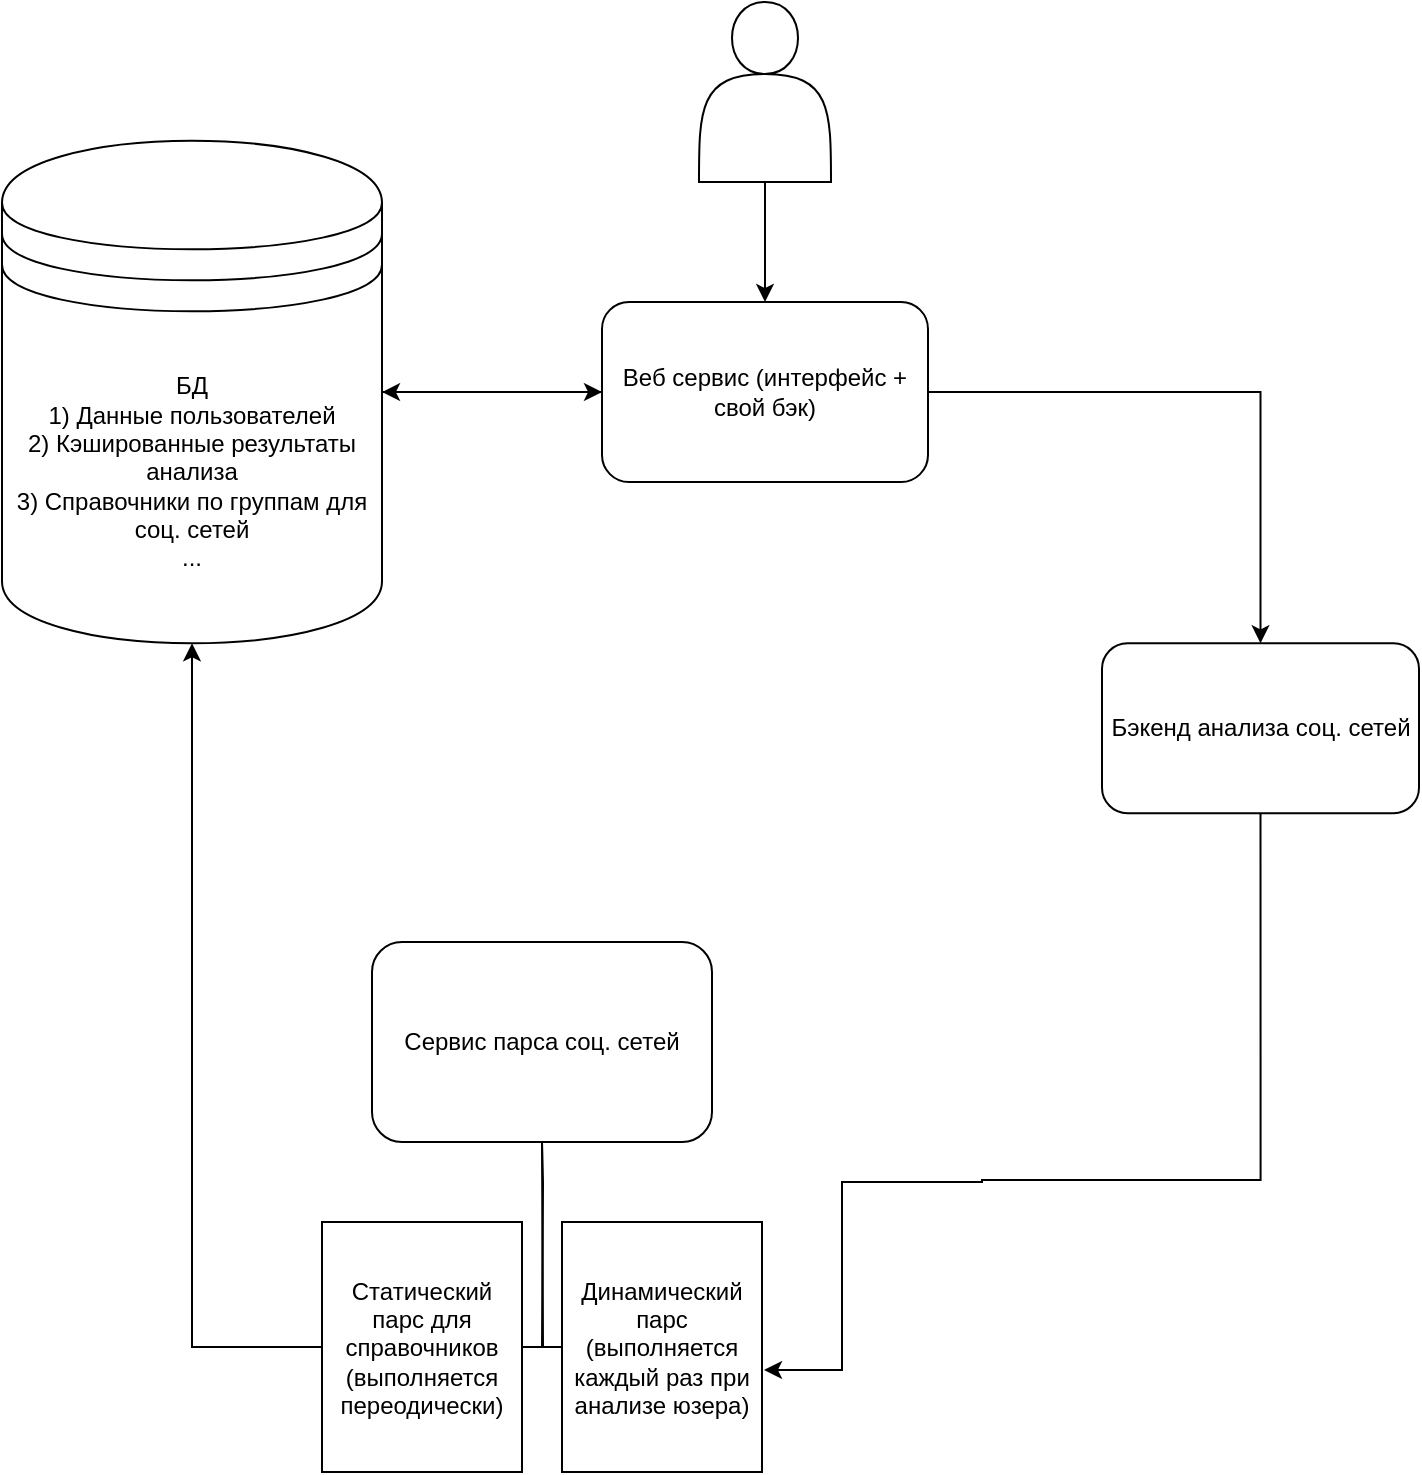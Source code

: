 <mxfile version="22.1.7" type="github">
  <diagram name="Page-1" id="Xc5zzge4J1x3DNNiZxY5">
    <mxGraphModel dx="1434" dy="746" grid="1" gridSize="10" guides="1" tooltips="1" connect="1" arrows="1" fold="1" page="1" pageScale="1" pageWidth="827" pageHeight="1169" math="0" shadow="0">
      <root>
        <mxCell id="0" />
        <mxCell id="1" parent="0" />
        <mxCell id="CMU2UXfOHHLqtj2l74aF-7" style="edgeStyle=orthogonalEdgeStyle;rounded=0;orthogonalLoop=1;jettySize=auto;html=1;verticalAlign=middle;" edge="1" parent="1" source="CMU2UXfOHHLqtj2l74aF-1" target="CMU2UXfOHHLqtj2l74aF-3">
          <mxGeometry relative="1" as="geometry" />
        </mxCell>
        <mxCell id="CMU2UXfOHHLqtj2l74aF-1" value="БД&lt;br&gt;1) Данные пользователей&lt;br&gt;2) Кэшированные результаты анализа&lt;br&gt;3) Справочники по группам для соц. сетей&lt;br&gt;..." style="shape=datastore;whiteSpace=wrap;html=1;" vertex="1" parent="1">
          <mxGeometry x="20" y="79.38" width="190" height="251.25" as="geometry" />
        </mxCell>
        <mxCell id="CMU2UXfOHHLqtj2l74aF-4" value="" style="edgeStyle=orthogonalEdgeStyle;rounded=0;orthogonalLoop=1;jettySize=auto;html=1;" edge="1" parent="1" source="CMU2UXfOHHLqtj2l74aF-2" target="CMU2UXfOHHLqtj2l74aF-3">
          <mxGeometry relative="1" as="geometry" />
        </mxCell>
        <mxCell id="CMU2UXfOHHLqtj2l74aF-2" value="" style="shape=actor;whiteSpace=wrap;html=1;" vertex="1" parent="1">
          <mxGeometry x="368.5" y="10" width="66" height="90" as="geometry" />
        </mxCell>
        <mxCell id="CMU2UXfOHHLqtj2l74aF-8" style="edgeStyle=orthogonalEdgeStyle;rounded=0;orthogonalLoop=1;jettySize=auto;html=1;" edge="1" parent="1" source="CMU2UXfOHHLqtj2l74aF-3" target="CMU2UXfOHHLqtj2l74aF-1">
          <mxGeometry relative="1" as="geometry" />
        </mxCell>
        <mxCell id="CMU2UXfOHHLqtj2l74aF-10" value="" style="edgeStyle=orthogonalEdgeStyle;rounded=0;orthogonalLoop=1;jettySize=auto;html=1;" edge="1" parent="1" source="CMU2UXfOHHLqtj2l74aF-3" target="CMU2UXfOHHLqtj2l74aF-9">
          <mxGeometry relative="1" as="geometry" />
        </mxCell>
        <mxCell id="CMU2UXfOHHLqtj2l74aF-3" value="Веб сервис (интерфейс + свой бэк)" style="rounded=1;whiteSpace=wrap;html=1;" vertex="1" parent="1">
          <mxGeometry x="320" y="160" width="163" height="90" as="geometry" />
        </mxCell>
        <mxCell id="CMU2UXfOHHLqtj2l74aF-9" value="Бэкенд анализа соц. сетей" style="rounded=1;whiteSpace=wrap;html=1;" vertex="1" parent="1">
          <mxGeometry x="570" y="330.63" width="158.5" height="85" as="geometry" />
        </mxCell>
        <mxCell id="CMU2UXfOHHLqtj2l74aF-11" value="Сервис парса соц. сетей" style="rounded=1;whiteSpace=wrap;html=1;" vertex="1" parent="1">
          <mxGeometry x="205" y="480" width="170" height="100" as="geometry" />
        </mxCell>
        <mxCell id="CMU2UXfOHHLqtj2l74aF-12" value="" style="edgeStyle=orthogonalEdgeStyle;sourcePerimeterSpacing=0;targetPerimeterSpacing=0;startArrow=none;endArrow=none;rounded=0;targetPortConstraint=eastwest;sourcePortConstraint=northsouth;curved=0;rounded=0;" edge="1" target="CMU2UXfOHHLqtj2l74aF-14" parent="1">
          <mxGeometry relative="1" as="geometry">
            <mxPoint x="290" y="580" as="sourcePoint" />
          </mxGeometry>
        </mxCell>
        <mxCell id="CMU2UXfOHHLqtj2l74aF-13" value="" style="edgeStyle=orthogonalEdgeStyle;sourcePerimeterSpacing=0;targetPerimeterSpacing=0;startArrow=none;endArrow=none;rounded=0;targetPortConstraint=eastwest;sourcePortConstraint=northsouth;curved=0;rounded=0;" edge="1" target="CMU2UXfOHHLqtj2l74aF-15" parent="1">
          <mxGeometry relative="1" as="geometry">
            <mxPoint x="290" y="580" as="sourcePoint" />
          </mxGeometry>
        </mxCell>
        <mxCell id="CMU2UXfOHHLqtj2l74aF-14" value="Статический парс для справочников&lt;br&gt;(выполняется переодически)" style="whiteSpace=wrap;html=1;align=center;verticalAlign=middle;treeFolding=1;treeMoving=1;" vertex="1" parent="1">
          <mxGeometry x="180" y="620" width="100" height="125" as="geometry" />
        </mxCell>
        <mxCell id="CMU2UXfOHHLqtj2l74aF-15" value="Динамический парс (выполняется каждый раз при анализе юзера)" style="whiteSpace=wrap;html=1;align=center;verticalAlign=middle;treeFolding=1;treeMoving=1;" vertex="1" parent="1">
          <mxGeometry x="300" y="620" width="100" height="125" as="geometry" />
        </mxCell>
        <mxCell id="CMU2UXfOHHLqtj2l74aF-16" style="edgeStyle=orthogonalEdgeStyle;rounded=0;orthogonalLoop=1;jettySize=auto;html=1;entryX=1.01;entryY=0.592;entryDx=0;entryDy=0;entryPerimeter=0;exitX=0.5;exitY=1;exitDx=0;exitDy=0;" edge="1" parent="1" source="CMU2UXfOHHLqtj2l74aF-9" target="CMU2UXfOHHLqtj2l74aF-15">
          <mxGeometry relative="1" as="geometry">
            <Array as="points">
              <mxPoint x="649" y="599" />
              <mxPoint x="510" y="599" />
              <mxPoint x="510" y="600" />
              <mxPoint x="440" y="600" />
              <mxPoint x="440" y="694" />
            </Array>
          </mxGeometry>
        </mxCell>
        <mxCell id="CMU2UXfOHHLqtj2l74aF-17" style="edgeStyle=orthogonalEdgeStyle;rounded=0;orthogonalLoop=1;jettySize=auto;html=1;entryX=0.5;entryY=1;entryDx=0;entryDy=0;exitX=0;exitY=0.5;exitDx=0;exitDy=0;" edge="1" parent="1" source="CMU2UXfOHHLqtj2l74aF-14" target="CMU2UXfOHHLqtj2l74aF-1">
          <mxGeometry relative="1" as="geometry" />
        </mxCell>
      </root>
    </mxGraphModel>
  </diagram>
</mxfile>

